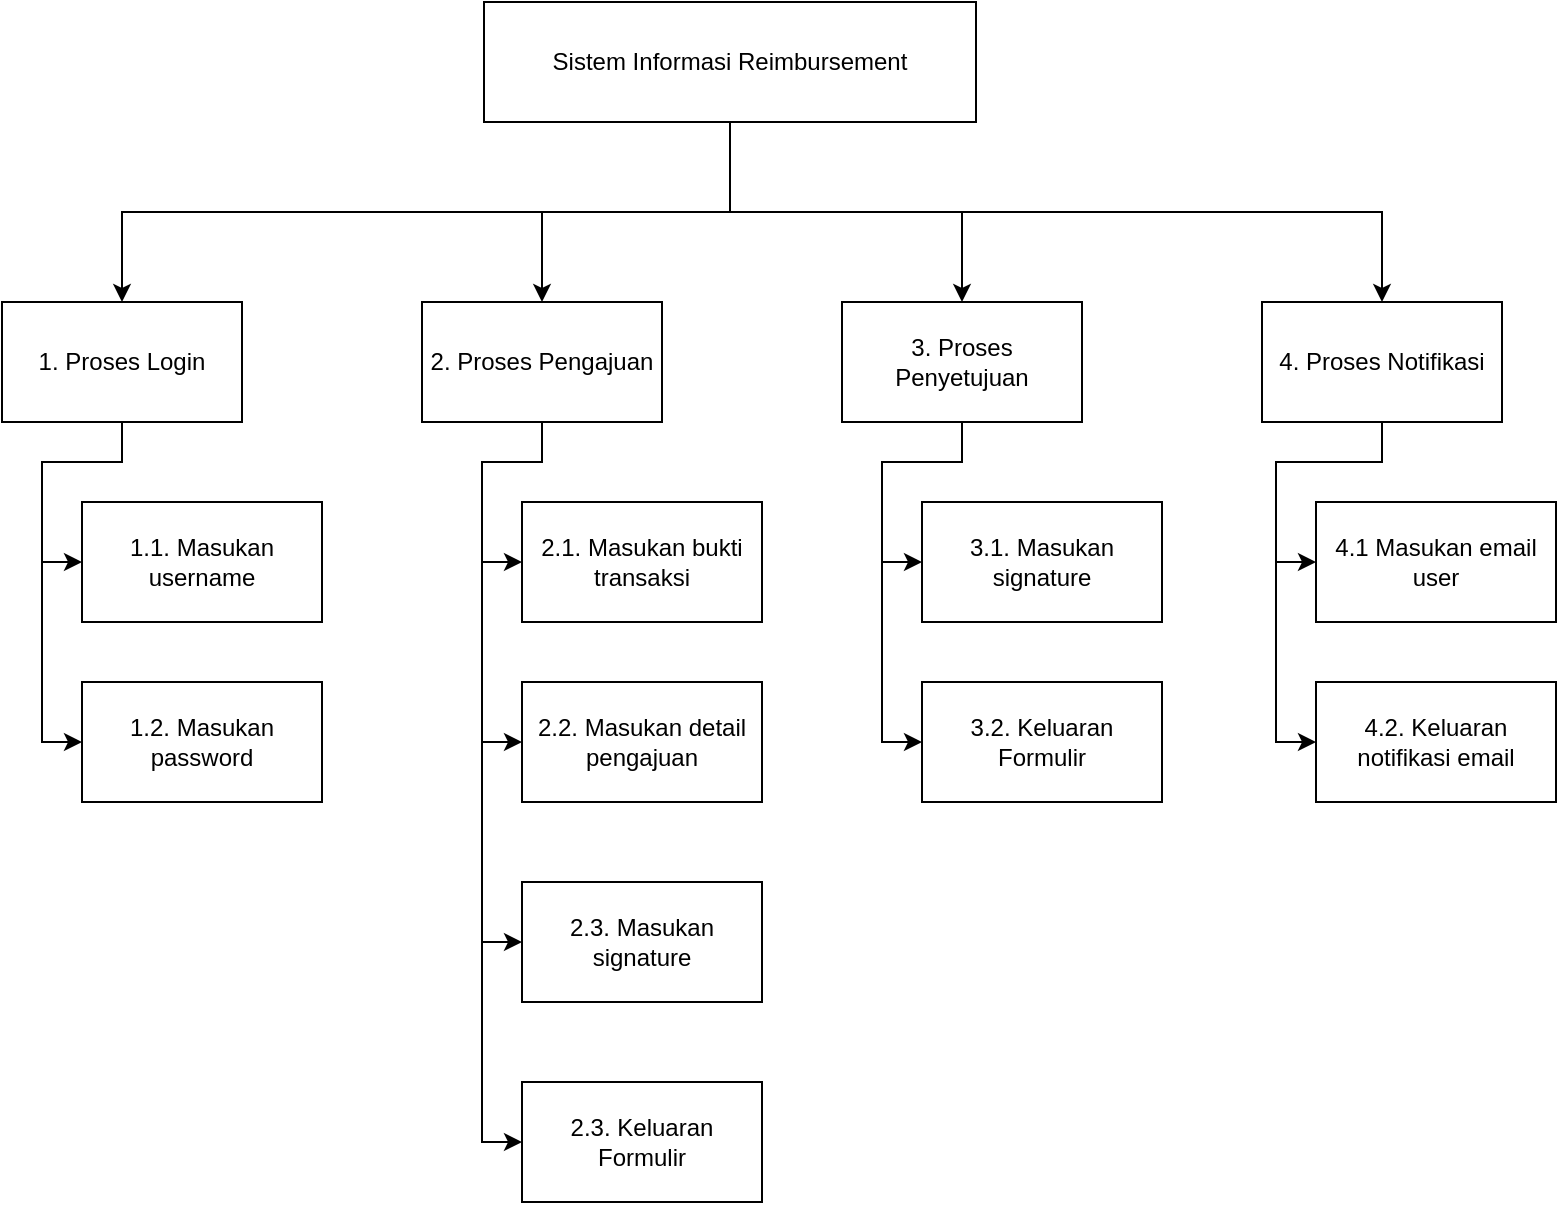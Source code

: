 <mxfile version="21.6.6" type="github">
  <diagram id="prtHgNgQTEPvFCAcTncT" name="Page-1">
    <mxGraphModel dx="1434" dy="774" grid="1" gridSize="10" guides="1" tooltips="1" connect="1" arrows="1" fold="1" page="1" pageScale="1" pageWidth="827" pageHeight="1169" math="0" shadow="0">
      <root>
        <mxCell id="0" />
        <mxCell id="1" parent="0" />
        <mxCell id="KfGNjoiaX9yhUuTq-hGN-1" style="edgeStyle=orthogonalEdgeStyle;rounded=0;orthogonalLoop=1;jettySize=auto;html=1;exitX=0.5;exitY=1;exitDx=0;exitDy=0;entryX=0.5;entryY=0;entryDx=0;entryDy=0;" edge="1" parent="1" source="KfGNjoiaX9yhUuTq-hGN-6" target="KfGNjoiaX9yhUuTq-hGN-9">
          <mxGeometry relative="1" as="geometry" />
        </mxCell>
        <mxCell id="KfGNjoiaX9yhUuTq-hGN-2" style="edgeStyle=orthogonalEdgeStyle;rounded=0;orthogonalLoop=1;jettySize=auto;html=1;exitX=0.5;exitY=1;exitDx=0;exitDy=0;entryX=0.5;entryY=0;entryDx=0;entryDy=0;" edge="1" parent="1" source="KfGNjoiaX9yhUuTq-hGN-6" target="KfGNjoiaX9yhUuTq-hGN-14">
          <mxGeometry relative="1" as="geometry" />
        </mxCell>
        <mxCell id="KfGNjoiaX9yhUuTq-hGN-3" style="edgeStyle=orthogonalEdgeStyle;rounded=0;orthogonalLoop=1;jettySize=auto;html=1;exitX=0.5;exitY=1;exitDx=0;exitDy=0;entryX=0.5;entryY=0;entryDx=0;entryDy=0;" edge="1" parent="1" source="KfGNjoiaX9yhUuTq-hGN-6" target="KfGNjoiaX9yhUuTq-hGN-17">
          <mxGeometry relative="1" as="geometry" />
        </mxCell>
        <mxCell id="KfGNjoiaX9yhUuTq-hGN-4" style="edgeStyle=orthogonalEdgeStyle;rounded=0;orthogonalLoop=1;jettySize=auto;html=1;exitX=0.5;exitY=1;exitDx=0;exitDy=0;entryX=0.5;entryY=0;entryDx=0;entryDy=0;" edge="1" parent="1" source="KfGNjoiaX9yhUuTq-hGN-6" target="KfGNjoiaX9yhUuTq-hGN-20">
          <mxGeometry relative="1" as="geometry" />
        </mxCell>
        <mxCell id="KfGNjoiaX9yhUuTq-hGN-6" value="Sistem Informasi Reimbursement" style="rounded=0;whiteSpace=wrap;html=1;" vertex="1" parent="1">
          <mxGeometry x="291" y="20" width="246" height="60" as="geometry" />
        </mxCell>
        <mxCell id="KfGNjoiaX9yhUuTq-hGN-7" style="edgeStyle=orthogonalEdgeStyle;rounded=0;orthogonalLoop=1;jettySize=auto;html=1;exitX=0.5;exitY=1;exitDx=0;exitDy=0;entryX=0;entryY=0.5;entryDx=0;entryDy=0;" edge="1" parent="1" source="KfGNjoiaX9yhUuTq-hGN-9" target="KfGNjoiaX9yhUuTq-hGN-21">
          <mxGeometry relative="1" as="geometry" />
        </mxCell>
        <mxCell id="KfGNjoiaX9yhUuTq-hGN-8" style="edgeStyle=orthogonalEdgeStyle;rounded=0;orthogonalLoop=1;jettySize=auto;html=1;exitX=0.5;exitY=1;exitDx=0;exitDy=0;entryX=0;entryY=0.5;entryDx=0;entryDy=0;" edge="1" parent="1" source="KfGNjoiaX9yhUuTq-hGN-9" target="KfGNjoiaX9yhUuTq-hGN-22">
          <mxGeometry relative="1" as="geometry">
            <Array as="points">
              <mxPoint x="110" y="250" />
              <mxPoint x="70" y="250" />
              <mxPoint x="70" y="390" />
            </Array>
          </mxGeometry>
        </mxCell>
        <mxCell id="KfGNjoiaX9yhUuTq-hGN-9" value="1. Proses Login" style="rounded=0;whiteSpace=wrap;html=1;" vertex="1" parent="1">
          <mxGeometry x="50" y="170" width="120" height="60" as="geometry" />
        </mxCell>
        <mxCell id="KfGNjoiaX9yhUuTq-hGN-10" style="edgeStyle=orthogonalEdgeStyle;rounded=0;orthogonalLoop=1;jettySize=auto;html=1;exitX=0.5;exitY=1;exitDx=0;exitDy=0;entryX=0;entryY=0.5;entryDx=0;entryDy=0;" edge="1" parent="1" source="KfGNjoiaX9yhUuTq-hGN-14" target="KfGNjoiaX9yhUuTq-hGN-23">
          <mxGeometry relative="1" as="geometry" />
        </mxCell>
        <mxCell id="KfGNjoiaX9yhUuTq-hGN-11" style="edgeStyle=orthogonalEdgeStyle;rounded=0;orthogonalLoop=1;jettySize=auto;html=1;exitX=0.5;exitY=1;exitDx=0;exitDy=0;entryX=0;entryY=0.5;entryDx=0;entryDy=0;" edge="1" parent="1" source="KfGNjoiaX9yhUuTq-hGN-14" target="KfGNjoiaX9yhUuTq-hGN-25">
          <mxGeometry relative="1" as="geometry">
            <Array as="points">
              <mxPoint x="320" y="250" />
              <mxPoint x="290" y="250" />
              <mxPoint x="290" y="390" />
            </Array>
          </mxGeometry>
        </mxCell>
        <mxCell id="KfGNjoiaX9yhUuTq-hGN-12" style="edgeStyle=orthogonalEdgeStyle;rounded=0;orthogonalLoop=1;jettySize=auto;html=1;exitX=0.5;exitY=1;exitDx=0;exitDy=0;entryX=0;entryY=0.5;entryDx=0;entryDy=0;" edge="1" parent="1" source="KfGNjoiaX9yhUuTq-hGN-14" target="KfGNjoiaX9yhUuTq-hGN-24">
          <mxGeometry relative="1" as="geometry">
            <Array as="points">
              <mxPoint x="320" y="250" />
              <mxPoint x="290" y="250" />
              <mxPoint x="290" y="490" />
            </Array>
          </mxGeometry>
        </mxCell>
        <mxCell id="KfGNjoiaX9yhUuTq-hGN-13" style="edgeStyle=orthogonalEdgeStyle;rounded=0;orthogonalLoop=1;jettySize=auto;html=1;exitX=0.5;exitY=1;exitDx=0;exitDy=0;entryX=0;entryY=0.5;entryDx=0;entryDy=0;" edge="1" parent="1" source="KfGNjoiaX9yhUuTq-hGN-14" target="KfGNjoiaX9yhUuTq-hGN-26">
          <mxGeometry relative="1" as="geometry">
            <Array as="points">
              <mxPoint x="320" y="250" />
              <mxPoint x="290" y="250" />
              <mxPoint x="290" y="590" />
            </Array>
          </mxGeometry>
        </mxCell>
        <mxCell id="KfGNjoiaX9yhUuTq-hGN-14" value="2. Proses Pengajuan" style="rounded=0;whiteSpace=wrap;html=1;" vertex="1" parent="1">
          <mxGeometry x="260" y="170" width="120" height="60" as="geometry" />
        </mxCell>
        <mxCell id="KfGNjoiaX9yhUuTq-hGN-15" style="edgeStyle=orthogonalEdgeStyle;rounded=0;orthogonalLoop=1;jettySize=auto;html=1;exitX=0.5;exitY=1;exitDx=0;exitDy=0;entryX=0;entryY=0.5;entryDx=0;entryDy=0;" edge="1" parent="1" source="KfGNjoiaX9yhUuTq-hGN-17" target="KfGNjoiaX9yhUuTq-hGN-27">
          <mxGeometry relative="1" as="geometry" />
        </mxCell>
        <mxCell id="KfGNjoiaX9yhUuTq-hGN-16" style="edgeStyle=orthogonalEdgeStyle;rounded=0;orthogonalLoop=1;jettySize=auto;html=1;exitX=0.5;exitY=1;exitDx=0;exitDy=0;entryX=0;entryY=0.5;entryDx=0;entryDy=0;" edge="1" parent="1" source="KfGNjoiaX9yhUuTq-hGN-17" target="KfGNjoiaX9yhUuTq-hGN-28">
          <mxGeometry relative="1" as="geometry">
            <Array as="points">
              <mxPoint x="530" y="250" />
              <mxPoint x="490" y="250" />
              <mxPoint x="490" y="390" />
            </Array>
          </mxGeometry>
        </mxCell>
        <mxCell id="KfGNjoiaX9yhUuTq-hGN-17" value="3. Proses Penyetujuan" style="rounded=0;whiteSpace=wrap;html=1;" vertex="1" parent="1">
          <mxGeometry x="470" y="170" width="120" height="60" as="geometry" />
        </mxCell>
        <mxCell id="KfGNjoiaX9yhUuTq-hGN-18" style="edgeStyle=orthogonalEdgeStyle;rounded=0;orthogonalLoop=1;jettySize=auto;html=1;exitX=0.5;exitY=1;exitDx=0;exitDy=0;entryX=0;entryY=0.5;entryDx=0;entryDy=0;" edge="1" parent="1" source="KfGNjoiaX9yhUuTq-hGN-20" target="KfGNjoiaX9yhUuTq-hGN-29">
          <mxGeometry relative="1" as="geometry" />
        </mxCell>
        <mxCell id="KfGNjoiaX9yhUuTq-hGN-19" style="edgeStyle=orthogonalEdgeStyle;rounded=0;orthogonalLoop=1;jettySize=auto;html=1;exitX=0.5;exitY=1;exitDx=0;exitDy=0;entryX=0;entryY=0.5;entryDx=0;entryDy=0;" edge="1" parent="1" source="KfGNjoiaX9yhUuTq-hGN-20" target="KfGNjoiaX9yhUuTq-hGN-30">
          <mxGeometry relative="1" as="geometry">
            <Array as="points">
              <mxPoint x="740" y="250" />
              <mxPoint x="687" y="250" />
              <mxPoint x="687" y="390" />
            </Array>
          </mxGeometry>
        </mxCell>
        <mxCell id="KfGNjoiaX9yhUuTq-hGN-20" value="4. Proses Notifikasi" style="rounded=0;whiteSpace=wrap;html=1;" vertex="1" parent="1">
          <mxGeometry x="680" y="170" width="120" height="60" as="geometry" />
        </mxCell>
        <mxCell id="KfGNjoiaX9yhUuTq-hGN-21" value="1.1. Masukan username" style="whiteSpace=wrap;html=1;rounded=0;" vertex="1" parent="1">
          <mxGeometry x="90" y="270" width="120" height="60" as="geometry" />
        </mxCell>
        <mxCell id="KfGNjoiaX9yhUuTq-hGN-22" value="1.2. Masukan password" style="whiteSpace=wrap;html=1;rounded=0;" vertex="1" parent="1">
          <mxGeometry x="90" y="360" width="120" height="60" as="geometry" />
        </mxCell>
        <mxCell id="KfGNjoiaX9yhUuTq-hGN-23" value="2.1. Masukan bukti transaksi" style="whiteSpace=wrap;html=1;rounded=0;" vertex="1" parent="1">
          <mxGeometry x="310" y="270" width="120" height="60" as="geometry" />
        </mxCell>
        <mxCell id="KfGNjoiaX9yhUuTq-hGN-24" value="2.3. Masukan signature" style="whiteSpace=wrap;html=1;rounded=0;" vertex="1" parent="1">
          <mxGeometry x="310" y="460" width="120" height="60" as="geometry" />
        </mxCell>
        <mxCell id="KfGNjoiaX9yhUuTq-hGN-25" value="2.2. Masukan detail pengajuan" style="whiteSpace=wrap;html=1;rounded=0;" vertex="1" parent="1">
          <mxGeometry x="310" y="360" width="120" height="60" as="geometry" />
        </mxCell>
        <mxCell id="KfGNjoiaX9yhUuTq-hGN-26" value="2.3. Keluaran Formulir" style="whiteSpace=wrap;html=1;rounded=0;" vertex="1" parent="1">
          <mxGeometry x="310" y="560" width="120" height="60" as="geometry" />
        </mxCell>
        <mxCell id="KfGNjoiaX9yhUuTq-hGN-27" value="3.1. Masukan signature" style="whiteSpace=wrap;html=1;rounded=0;" vertex="1" parent="1">
          <mxGeometry x="510" y="270" width="120" height="60" as="geometry" />
        </mxCell>
        <mxCell id="KfGNjoiaX9yhUuTq-hGN-28" value="3.2. Keluaran Formulir" style="whiteSpace=wrap;html=1;rounded=0;" vertex="1" parent="1">
          <mxGeometry x="510" y="360" width="120" height="60" as="geometry" />
        </mxCell>
        <mxCell id="KfGNjoiaX9yhUuTq-hGN-29" value="4.1 Masukan email user" style="whiteSpace=wrap;html=1;rounded=0;" vertex="1" parent="1">
          <mxGeometry x="707" y="270" width="120" height="60" as="geometry" />
        </mxCell>
        <mxCell id="KfGNjoiaX9yhUuTq-hGN-30" value="4.2. Keluaran notifikasi email" style="whiteSpace=wrap;html=1;rounded=0;" vertex="1" parent="1">
          <mxGeometry x="707" y="360" width="120" height="60" as="geometry" />
        </mxCell>
      </root>
    </mxGraphModel>
  </diagram>
</mxfile>

